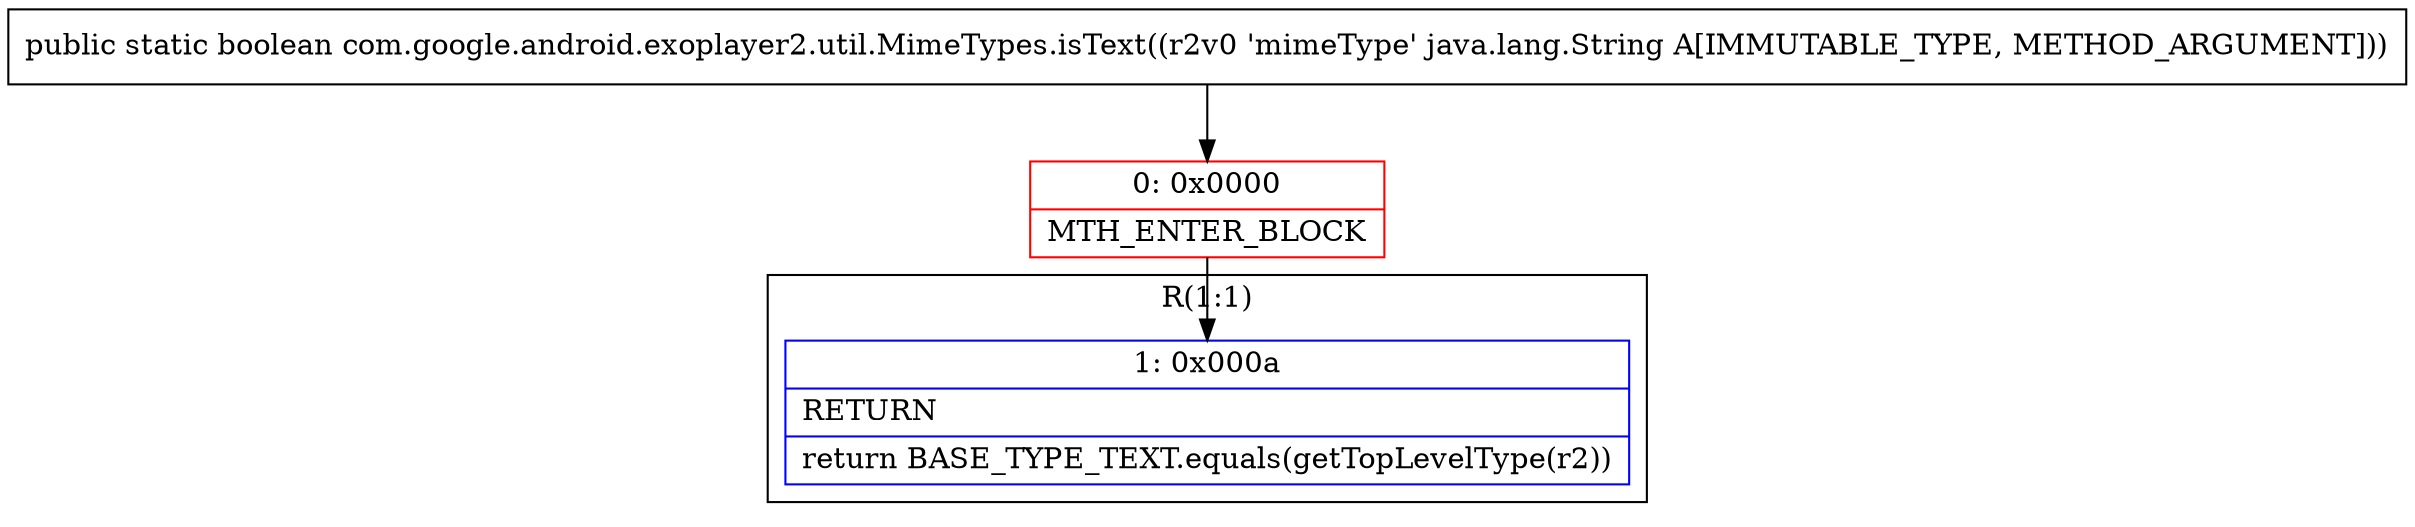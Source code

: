 digraph "CFG forcom.google.android.exoplayer2.util.MimeTypes.isText(Ljava\/lang\/String;)Z" {
subgraph cluster_Region_661723356 {
label = "R(1:1)";
node [shape=record,color=blue];
Node_1 [shape=record,label="{1\:\ 0x000a|RETURN\l|return BASE_TYPE_TEXT.equals(getTopLevelType(r2))\l}"];
}
Node_0 [shape=record,color=red,label="{0\:\ 0x0000|MTH_ENTER_BLOCK\l}"];
MethodNode[shape=record,label="{public static boolean com.google.android.exoplayer2.util.MimeTypes.isText((r2v0 'mimeType' java.lang.String A[IMMUTABLE_TYPE, METHOD_ARGUMENT])) }"];
MethodNode -> Node_0;
Node_0 -> Node_1;
}

